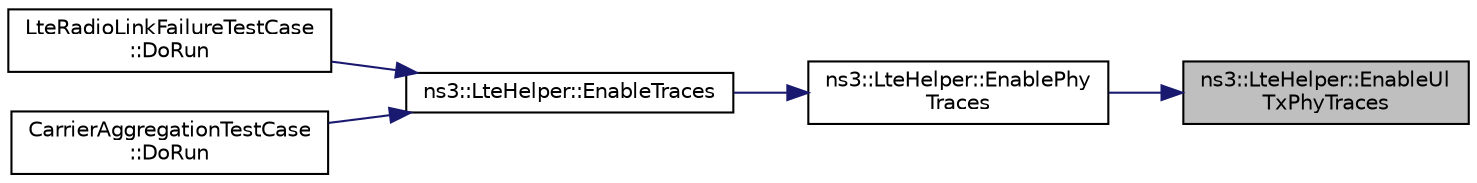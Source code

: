 digraph "ns3::LteHelper::EnableUlTxPhyTraces"
{
 // LATEX_PDF_SIZE
  edge [fontname="Helvetica",fontsize="10",labelfontname="Helvetica",labelfontsize="10"];
  node [fontname="Helvetica",fontsize="10",shape=record];
  rankdir="RL";
  Node1 [label="ns3::LteHelper::EnableUl\lTxPhyTraces",height=0.2,width=0.4,color="black", fillcolor="grey75", style="filled", fontcolor="black",tooltip="Enable trace sinks for UL transmission PHY layer."];
  Node1 -> Node2 [dir="back",color="midnightblue",fontsize="10",style="solid",fontname="Helvetica"];
  Node2 [label="ns3::LteHelper::EnablePhy\lTraces",height=0.2,width=0.4,color="black", fillcolor="white", style="filled",URL="$classns3_1_1_lte_helper.html#ad6d7edf234d29f7b8363e9ebf73fe32e",tooltip="Enable trace sinks for PHY layer."];
  Node2 -> Node3 [dir="back",color="midnightblue",fontsize="10",style="solid",fontname="Helvetica"];
  Node3 [label="ns3::LteHelper::EnableTraces",height=0.2,width=0.4,color="black", fillcolor="white", style="filled",URL="$classns3_1_1_lte_helper.html#aeb70fd96f1c58806a5b7ad9f68a795e0",tooltip="Enables trace sinks for PHY, MAC, RLC and PDCP."];
  Node3 -> Node4 [dir="back",color="midnightblue",fontsize="10",style="solid",fontname="Helvetica"];
  Node4 [label="LteRadioLinkFailureTestCase\l::DoRun",height=0.2,width=0.4,color="black", fillcolor="white", style="filled",URL="$class_lte_radio_link_failure_test_case.html#ae7e2b1f96fbb5c77477c9b5b5905f347",tooltip="Setup the simulation according to the configuration set by the class constructor, run it,..."];
  Node3 -> Node5 [dir="back",color="midnightblue",fontsize="10",style="solid",fontname="Helvetica"];
  Node5 [label="CarrierAggregationTestCase\l::DoRun",height=0.2,width=0.4,color="black", fillcolor="white", style="filled",URL="$class_carrier_aggregation_test_case.html#a20f3e28f3a6dd2919e51e508b78afa59",tooltip="Implementation to actually run this TestCase."];
}
